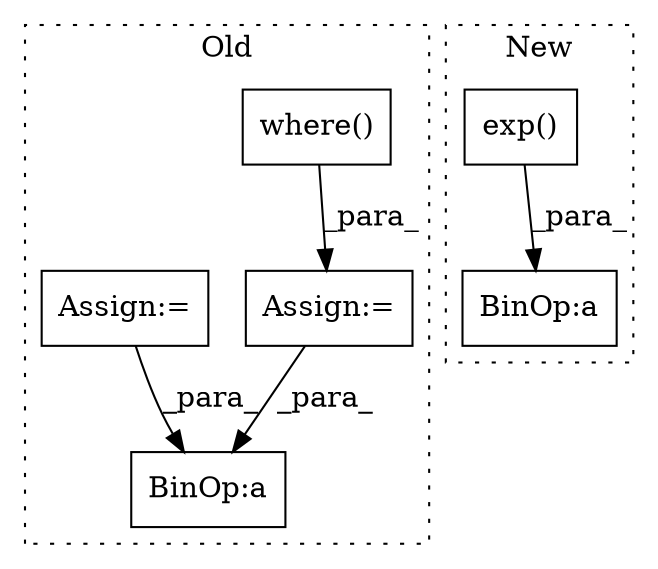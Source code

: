 digraph G {
subgraph cluster0 {
1 [label="where()" a="75" s="2763,2790" l="12,1" shape="box"];
3 [label="BinOp:a" a="82" s="2852" l="12" shape="box"];
5 [label="Assign:=" a="68" s="2760" l="3" shape="box"];
6 [label="Assign:=" a="68" s="2097" l="3" shape="box"];
label = "Old";
style="dotted";
}
subgraph cluster1 {
2 [label="exp()" a="75" s="2699" l="12" shape="box"];
4 [label="BinOp:a" a="82" s="2698" l="1" shape="box"];
label = "New";
style="dotted";
}
1 -> 5 [label="_para_"];
2 -> 4 [label="_para_"];
5 -> 3 [label="_para_"];
6 -> 3 [label="_para_"];
}